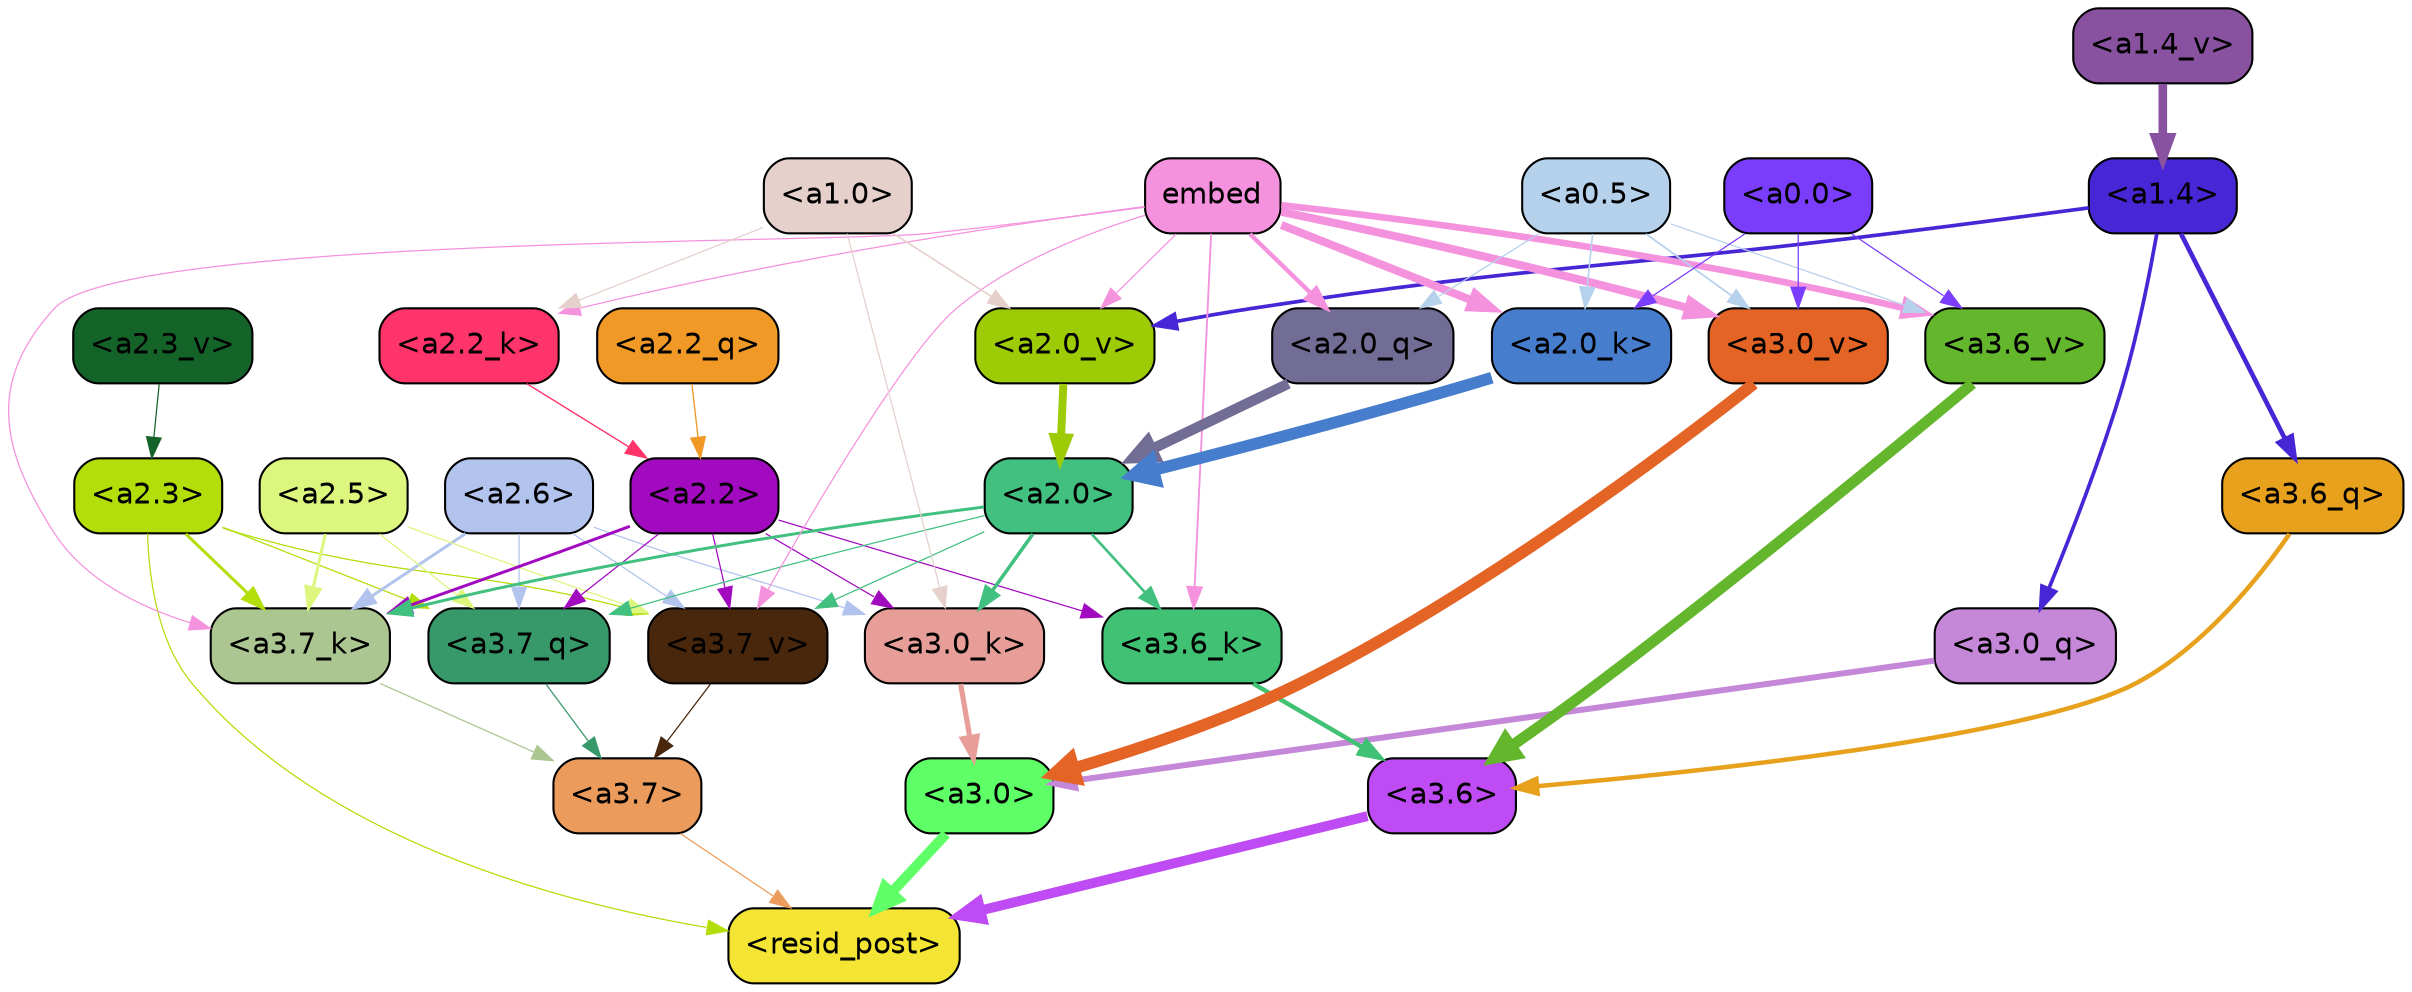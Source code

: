 strict digraph "" {
	graph [bgcolor=transparent,
		layout=dot,
		overlap=false,
		splines=true
	];
	"<a3.7>"	[color=black,
		fillcolor="#eb9c5c",
		fontname=Helvetica,
		shape=box,
		style="filled, rounded"];
	"<resid_post>"	[color=black,
		fillcolor="#f4e534",
		fontname=Helvetica,
		shape=box,
		style="filled, rounded"];
	"<a3.7>" -> "<resid_post>"	[color="#eb9c5c",
		penwidth=0.6];
	"<a3.6>"	[color=black,
		fillcolor="#be4bf3",
		fontname=Helvetica,
		shape=box,
		style="filled, rounded"];
	"<a3.6>" -> "<resid_post>"	[color="#be4bf3",
		penwidth=4.746312499046326];
	"<a3.0>"	[color=black,
		fillcolor="#5eff67",
		fontname=Helvetica,
		shape=box,
		style="filled, rounded"];
	"<a3.0>" -> "<resid_post>"	[color="#5eff67",
		penwidth=4.896343111991882];
	"<a2.3>"	[color=black,
		fillcolor="#b3de09",
		fontname=Helvetica,
		shape=box,
		style="filled, rounded"];
	"<a2.3>" -> "<resid_post>"	[color="#b3de09",
		penwidth=0.6];
	"<a3.7_q>"	[color=black,
		fillcolor="#37986a",
		fontname=Helvetica,
		shape=box,
		style="filled, rounded"];
	"<a2.3>" -> "<a3.7_q>"	[color="#b3de09",
		penwidth=0.6];
	"<a3.7_k>"	[color=black,
		fillcolor="#acc692",
		fontname=Helvetica,
		shape=box,
		style="filled, rounded"];
	"<a2.3>" -> "<a3.7_k>"	[color="#b3de09",
		penwidth=1.467104621231556];
	"<a3.7_v>"	[color=black,
		fillcolor="#48270d",
		fontname=Helvetica,
		shape=box,
		style="filled, rounded"];
	"<a2.3>" -> "<a3.7_v>"	[color="#b3de09",
		penwidth=0.6];
	"<a3.7_q>" -> "<a3.7>"	[color="#37986a",
		penwidth=0.6];
	"<a3.6_q>"	[color=black,
		fillcolor="#e7a11c",
		fontname=Helvetica,
		shape=box,
		style="filled, rounded"];
	"<a3.6_q>" -> "<a3.6>"	[color="#e7a11c",
		penwidth=2.160832464694977];
	"<a3.0_q>"	[color=black,
		fillcolor="#c587d7",
		fontname=Helvetica,
		shape=box,
		style="filled, rounded"];
	"<a3.0_q>" -> "<a3.0>"	[color="#c587d7",
		penwidth=2.870753765106201];
	"<a3.7_k>" -> "<a3.7>"	[color="#acc692",
		penwidth=0.6];
	"<a3.6_k>"	[color=black,
		fillcolor="#40c173",
		fontname=Helvetica,
		shape=box,
		style="filled, rounded"];
	"<a3.6_k>" -> "<a3.6>"	[color="#40c173",
		penwidth=2.13908451795578];
	"<a3.0_k>"	[color=black,
		fillcolor="#e79e98",
		fontname=Helvetica,
		shape=box,
		style="filled, rounded"];
	"<a3.0_k>" -> "<a3.0>"	[color="#e79e98",
		penwidth=2.520303964614868];
	"<a3.7_v>" -> "<a3.7>"	[color="#48270d",
		penwidth=0.6];
	"<a3.6_v>"	[color=black,
		fillcolor="#64b72c",
		fontname=Helvetica,
		shape=box,
		style="filled, rounded"];
	"<a3.6_v>" -> "<a3.6>"	[color="#64b72c",
		penwidth=5.297133803367615];
	"<a3.0_v>"	[color=black,
		fillcolor="#e36425",
		fontname=Helvetica,
		shape=box,
		style="filled, rounded"];
	"<a3.0_v>" -> "<a3.0>"	[color="#e36425",
		penwidth=5.680712580680847];
	"<a2.6>"	[color=black,
		fillcolor="#b2c4ee",
		fontname=Helvetica,
		shape=box,
		style="filled, rounded"];
	"<a2.6>" -> "<a3.7_q>"	[color="#b2c4ee",
		penwidth=0.6];
	"<a2.6>" -> "<a3.7_k>"	[color="#b2c4ee",
		penwidth=1.4453159049153328];
	"<a2.6>" -> "<a3.0_k>"	[color="#b2c4ee",
		penwidth=0.6];
	"<a2.6>" -> "<a3.7_v>"	[color="#b2c4ee",
		penwidth=0.6];
	"<a2.5>"	[color=black,
		fillcolor="#ddf67e",
		fontname=Helvetica,
		shape=box,
		style="filled, rounded"];
	"<a2.5>" -> "<a3.7_q>"	[color="#ddf67e",
		penwidth=0.6];
	"<a2.5>" -> "<a3.7_k>"	[color="#ddf67e",
		penwidth=1.4526091292500496];
	"<a2.5>" -> "<a3.7_v>"	[color="#ddf67e",
		penwidth=0.6];
	"<a2.2>"	[color=black,
		fillcolor="#a20abf",
		fontname=Helvetica,
		shape=box,
		style="filled, rounded"];
	"<a2.2>" -> "<a3.7_q>"	[color="#a20abf",
		penwidth=0.6];
	"<a2.2>" -> "<a3.7_k>"	[color="#a20abf",
		penwidth=1.4310357049107552];
	"<a2.2>" -> "<a3.6_k>"	[color="#a20abf",
		penwidth=0.6];
	"<a2.2>" -> "<a3.0_k>"	[color="#a20abf",
		penwidth=0.6];
	"<a2.2>" -> "<a3.7_v>"	[color="#a20abf",
		penwidth=0.6];
	"<a2.0>"	[color=black,
		fillcolor="#41c080",
		fontname=Helvetica,
		shape=box,
		style="filled, rounded"];
	"<a2.0>" -> "<a3.7_q>"	[color="#41c080",
		penwidth=0.6];
	"<a2.0>" -> "<a3.7_k>"	[color="#41c080",
		penwidth=1.4314699843525887];
	"<a2.0>" -> "<a3.6_k>"	[color="#41c080",
		penwidth=1.2950235605239868];
	"<a2.0>" -> "<a3.0_k>"	[color="#41c080",
		penwidth=1.712992787361145];
	"<a2.0>" -> "<a3.7_v>"	[color="#41c080",
		penwidth=0.6];
	"<a1.4>"	[color=black,
		fillcolor="#4726d6",
		fontname=Helvetica,
		shape=box,
		style="filled, rounded"];
	"<a1.4>" -> "<a3.6_q>"	[color="#4726d6",
		penwidth=2.242796540260315];
	"<a1.4>" -> "<a3.0_q>"	[color="#4726d6",
		penwidth=1.7808996737003326];
	"<a2.0_v>"	[color=black,
		fillcolor="#9dcb06",
		fontname=Helvetica,
		shape=box,
		style="filled, rounded"];
	"<a1.4>" -> "<a2.0_v>"	[color="#4726d6",
		penwidth=1.7603429555892944];
	embed	[color=black,
		fillcolor="#f592de",
		fontname=Helvetica,
		shape=box,
		style="filled, rounded"];
	embed -> "<a3.7_k>"	[color="#f592de",
		penwidth=0.6];
	embed -> "<a3.6_k>"	[color="#f592de",
		penwidth=0.891706109046936];
	embed -> "<a3.7_v>"	[color="#f592de",
		penwidth=0.6];
	embed -> "<a3.6_v>"	[color="#f592de",
		penwidth=3.1766927242279053];
	embed -> "<a3.0_v>"	[color="#f592de",
		penwidth=3.9005755856633186];
	"<a2.0_q>"	[color=black,
		fillcolor="#716d95",
		fontname=Helvetica,
		shape=box,
		style="filled, rounded"];
	embed -> "<a2.0_q>"	[color="#f592de",
		penwidth=2.0810389518737793];
	"<a2.2_k>"	[color=black,
		fillcolor="#ff346a",
		fontname=Helvetica,
		shape=box,
		style="filled, rounded"];
	embed -> "<a2.2_k>"	[color="#f592de",
		penwidth=0.6];
	"<a2.0_k>"	[color=black,
		fillcolor="#467dcd",
		fontname=Helvetica,
		shape=box,
		style="filled, rounded"];
	embed -> "<a2.0_k>"	[color="#f592de",
		penwidth=3.8915770053863525];
	embed -> "<a2.0_v>"	[color="#f592de",
		penwidth=0.6];
	"<a1.0>"	[color=black,
		fillcolor="#e5d0cc",
		fontname=Helvetica,
		shape=box,
		style="filled, rounded"];
	"<a1.0>" -> "<a3.0_k>"	[color="#e5d0cc",
		penwidth=0.6];
	"<a1.0>" -> "<a2.2_k>"	[color="#e5d0cc",
		penwidth=0.6];
	"<a1.0>" -> "<a2.0_v>"	[color="#e5d0cc",
		penwidth=0.7897878289222717];
	"<a0.5>"	[color=black,
		fillcolor="#b6d1eb",
		fontname=Helvetica,
		shape=box,
		style="filled, rounded"];
	"<a0.5>" -> "<a3.6_v>"	[color="#b6d1eb",
		penwidth=0.6];
	"<a0.5>" -> "<a3.0_v>"	[color="#b6d1eb",
		penwidth=0.8493617177009583];
	"<a0.5>" -> "<a2.0_q>"	[color="#b6d1eb",
		penwidth=0.6];
	"<a0.5>" -> "<a2.0_k>"	[color="#b6d1eb",
		penwidth=0.7482255101203918];
	"<a0.0>"	[color=black,
		fillcolor="#7a3dfc",
		fontname=Helvetica,
		shape=box,
		style="filled, rounded"];
	"<a0.0>" -> "<a3.6_v>"	[color="#7a3dfc",
		penwidth=0.6];
	"<a0.0>" -> "<a3.0_v>"	[color="#7a3dfc",
		penwidth=0.6];
	"<a0.0>" -> "<a2.0_k>"	[color="#7a3dfc",
		penwidth=0.6];
	"<a2.2_q>"	[color=black,
		fillcolor="#f19927",
		fontname=Helvetica,
		shape=box,
		style="filled, rounded"];
	"<a2.2_q>" -> "<a2.2>"	[color="#f19927",
		penwidth=0.6449352353811264];
	"<a2.0_q>" -> "<a2.0>"	[color="#716d95",
		penwidth=5.017253503203392];
	"<a2.2_k>" -> "<a2.2>"	[color="#ff346a",
		penwidth=0.6690489649772644];
	"<a2.0_k>" -> "<a2.0>"	[color="#467dcd",
		penwidth=5.656688302755356];
	"<a2.3_v>"	[color=black,
		fillcolor="#14642a",
		fontname=Helvetica,
		shape=box,
		style="filled, rounded"];
	"<a2.3_v>" -> "<a2.3>"	[color="#14642a",
		penwidth=0.6];
	"<a2.0_v>" -> "<a2.0>"	[color="#9dcb06",
		penwidth=3.8170836865901947];
	"<a1.4_v>"	[color=black,
		fillcolor="#8852a0",
		fontname=Helvetica,
		shape=box,
		style="filled, rounded"];
	"<a1.4_v>" -> "<a1.4>"	[color="#8852a0",
		penwidth=4.140247106552124];
}
